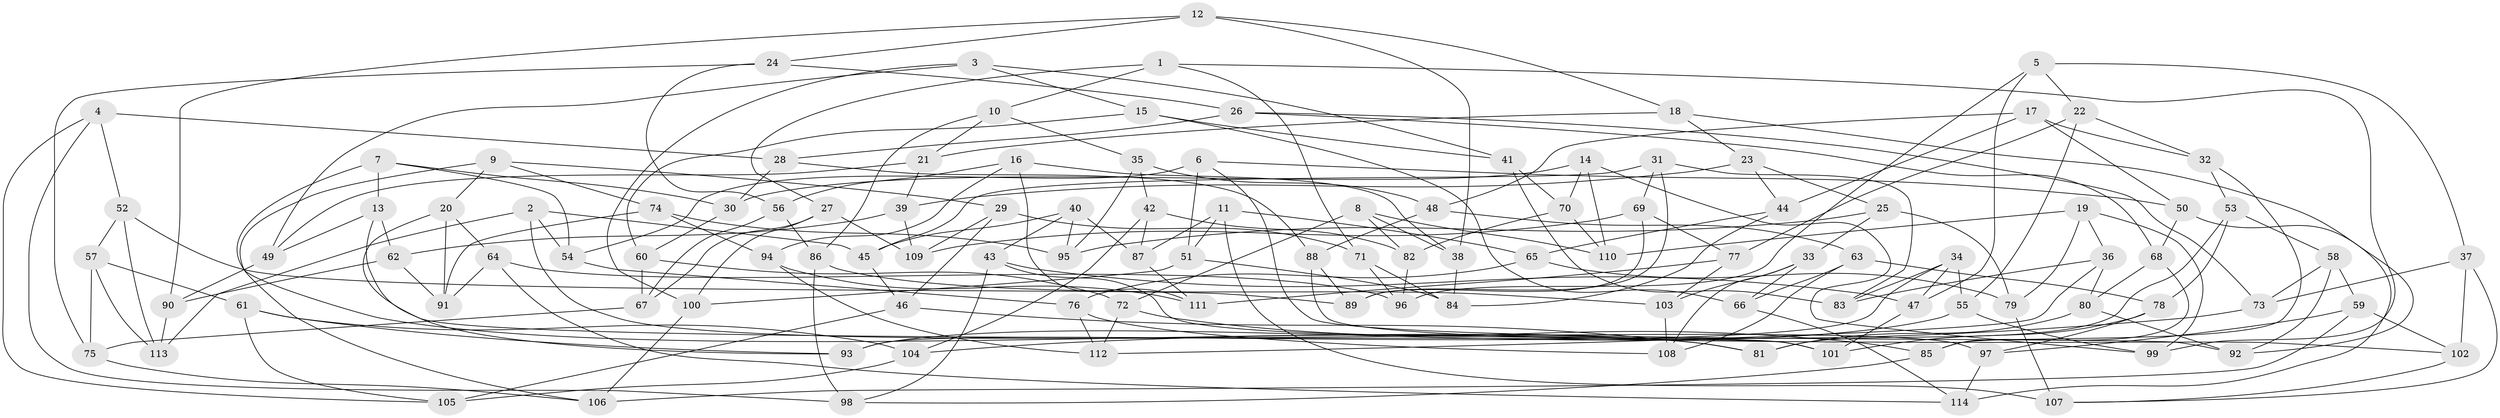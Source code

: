 // coarse degree distribution, {11: 0.08823529411764706, 4: 0.20588235294117646, 10: 0.11764705882352941, 12: 0.029411764705882353, 16: 0.029411764705882353, 6: 0.20588235294117646, 9: 0.058823529411764705, 8: 0.11764705882352941, 13: 0.029411764705882353, 5: 0.029411764705882353, 3: 0.08823529411764706}
// Generated by graph-tools (version 1.1) at 2025/20/03/04/25 18:20:58]
// undirected, 114 vertices, 228 edges
graph export_dot {
graph [start="1"]
  node [color=gray90,style=filled];
  1;
  2;
  3;
  4;
  5;
  6;
  7;
  8;
  9;
  10;
  11;
  12;
  13;
  14;
  15;
  16;
  17;
  18;
  19;
  20;
  21;
  22;
  23;
  24;
  25;
  26;
  27;
  28;
  29;
  30;
  31;
  32;
  33;
  34;
  35;
  36;
  37;
  38;
  39;
  40;
  41;
  42;
  43;
  44;
  45;
  46;
  47;
  48;
  49;
  50;
  51;
  52;
  53;
  54;
  55;
  56;
  57;
  58;
  59;
  60;
  61;
  62;
  63;
  64;
  65;
  66;
  67;
  68;
  69;
  70;
  71;
  72;
  73;
  74;
  75;
  76;
  77;
  78;
  79;
  80;
  81;
  82;
  83;
  84;
  85;
  86;
  87;
  88;
  89;
  90;
  91;
  92;
  93;
  94;
  95;
  96;
  97;
  98;
  99;
  100;
  101;
  102;
  103;
  104;
  105;
  106;
  107;
  108;
  109;
  110;
  111;
  112;
  113;
  114;
  1 -- 99;
  1 -- 71;
  1 -- 27;
  1 -- 10;
  2 -- 54;
  2 -- 113;
  2 -- 45;
  2 -- 97;
  3 -- 100;
  3 -- 15;
  3 -- 49;
  3 -- 41;
  4 -- 52;
  4 -- 105;
  4 -- 98;
  4 -- 28;
  5 -- 96;
  5 -- 22;
  5 -- 37;
  5 -- 47;
  6 -- 92;
  6 -- 51;
  6 -- 54;
  6 -- 50;
  7 -- 54;
  7 -- 30;
  7 -- 81;
  7 -- 13;
  8 -- 38;
  8 -- 72;
  8 -- 82;
  8 -- 110;
  9 -- 74;
  9 -- 29;
  9 -- 106;
  9 -- 20;
  10 -- 21;
  10 -- 35;
  10 -- 86;
  11 -- 51;
  11 -- 107;
  11 -- 87;
  11 -- 65;
  12 -- 90;
  12 -- 38;
  12 -- 24;
  12 -- 18;
  13 -- 49;
  13 -- 62;
  13 -- 101;
  14 -- 70;
  14 -- 99;
  14 -- 110;
  14 -- 30;
  15 -- 60;
  15 -- 41;
  15 -- 66;
  16 -- 111;
  16 -- 38;
  16 -- 94;
  16 -- 56;
  17 -- 44;
  17 -- 50;
  17 -- 32;
  17 -- 48;
  18 -- 92;
  18 -- 23;
  18 -- 21;
  19 -- 99;
  19 -- 36;
  19 -- 79;
  19 -- 110;
  20 -- 64;
  20 -- 93;
  20 -- 91;
  21 -- 49;
  21 -- 39;
  22 -- 77;
  22 -- 32;
  22 -- 55;
  23 -- 44;
  23 -- 25;
  23 -- 39;
  24 -- 26;
  24 -- 75;
  24 -- 56;
  25 -- 33;
  25 -- 79;
  25 -- 95;
  26 -- 73;
  26 -- 68;
  26 -- 28;
  27 -- 67;
  27 -- 109;
  27 -- 100;
  28 -- 88;
  28 -- 30;
  29 -- 109;
  29 -- 46;
  29 -- 71;
  30 -- 60;
  31 -- 89;
  31 -- 45;
  31 -- 83;
  31 -- 69;
  32 -- 53;
  32 -- 85;
  33 -- 108;
  33 -- 66;
  33 -- 103;
  34 -- 83;
  34 -- 55;
  34 -- 47;
  34 -- 93;
  35 -- 48;
  35 -- 42;
  35 -- 95;
  36 -- 80;
  36 -- 83;
  36 -- 112;
  37 -- 107;
  37 -- 102;
  37 -- 73;
  38 -- 84;
  39 -- 109;
  39 -- 62;
  40 -- 87;
  40 -- 95;
  40 -- 43;
  40 -- 45;
  41 -- 70;
  41 -- 83;
  42 -- 82;
  42 -- 87;
  42 -- 104;
  43 -- 98;
  43 -- 47;
  43 -- 101;
  44 -- 65;
  44 -- 84;
  45 -- 46;
  46 -- 105;
  46 -- 81;
  47 -- 101;
  48 -- 88;
  48 -- 63;
  49 -- 90;
  50 -- 68;
  50 -- 114;
  51 -- 84;
  51 -- 100;
  52 -- 89;
  52 -- 57;
  52 -- 113;
  53 -- 78;
  53 -- 81;
  53 -- 58;
  54 -- 76;
  55 -- 99;
  55 -- 93;
  56 -- 86;
  56 -- 67;
  57 -- 61;
  57 -- 113;
  57 -- 75;
  58 -- 73;
  58 -- 92;
  58 -- 59;
  59 -- 106;
  59 -- 102;
  59 -- 97;
  60 -- 67;
  60 -- 72;
  61 -- 104;
  61 -- 105;
  61 -- 93;
  62 -- 91;
  62 -- 90;
  63 -- 108;
  63 -- 78;
  63 -- 66;
  64 -- 96;
  64 -- 91;
  64 -- 114;
  65 -- 79;
  65 -- 76;
  66 -- 114;
  67 -- 75;
  68 -- 80;
  68 -- 85;
  69 -- 89;
  69 -- 109;
  69 -- 77;
  70 -- 110;
  70 -- 82;
  71 -- 96;
  71 -- 84;
  72 -- 85;
  72 -- 112;
  73 -- 104;
  74 -- 95;
  74 -- 91;
  74 -- 94;
  75 -- 106;
  76 -- 112;
  76 -- 108;
  77 -- 111;
  77 -- 103;
  78 -- 101;
  78 -- 97;
  79 -- 107;
  80 -- 81;
  80 -- 92;
  82 -- 96;
  85 -- 98;
  86 -- 103;
  86 -- 98;
  87 -- 111;
  88 -- 89;
  88 -- 102;
  90 -- 113;
  94 -- 111;
  94 -- 112;
  97 -- 114;
  100 -- 106;
  102 -- 107;
  103 -- 108;
  104 -- 105;
}

